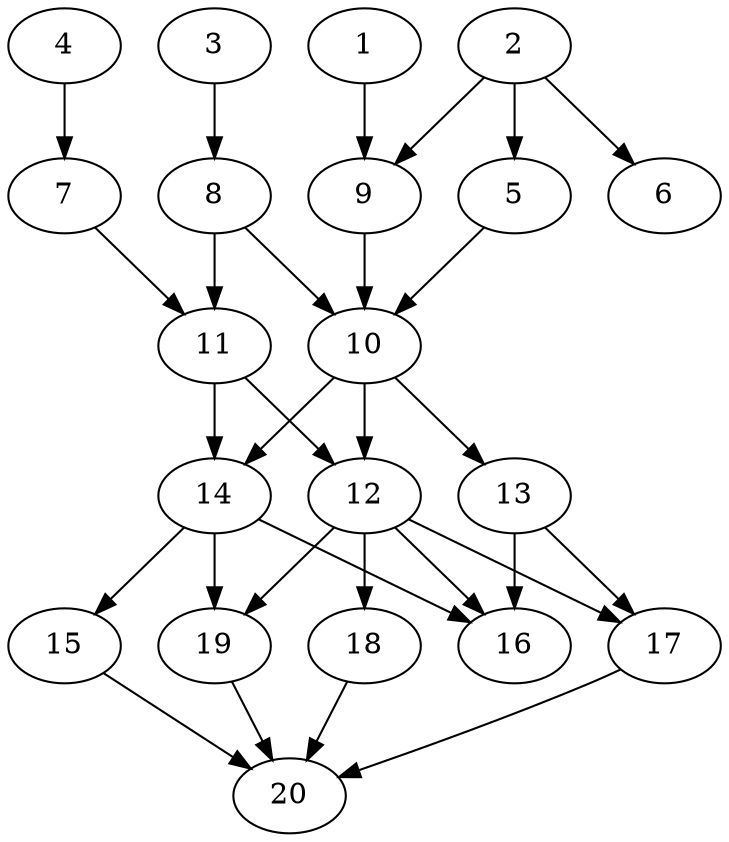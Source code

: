 // DAG automatically generated by daggen at Tue Jul 23 14:31:37 2019
// ./daggen --dot -n 20 --ccr 0.3 --fat 0.5 --regular 0.5 --density 0.8 --mindata 5242880 --maxdata 52428800 
digraph G {
  1 [size="25357653", alpha="0.09", expect_size="7607296"] 
  1 -> 9 [size ="7607296"]
  2 [size="66020693", alpha="0.07", expect_size="19806208"] 
  2 -> 5 [size ="19806208"]
  2 -> 6 [size ="19806208"]
  2 -> 9 [size ="19806208"]
  3 [size="78004907", alpha="0.20", expect_size="23401472"] 
  3 -> 8 [size ="23401472"]
  4 [size="28279467", alpha="0.05", expect_size="8483840"] 
  4 -> 7 [size ="8483840"]
  5 [size="50544640", alpha="0.20", expect_size="15163392"] 
  5 -> 10 [size ="15163392"]
  6 [size="58077867", alpha="0.16", expect_size="17423360"] 
  7 [size="71642453", alpha="0.13", expect_size="21492736"] 
  7 -> 11 [size ="21492736"]
  8 [size="100123307", alpha="0.16", expect_size="30036992"] 
  8 -> 10 [size ="30036992"]
  8 -> 11 [size ="30036992"]
  9 [size="118777173", alpha="0.14", expect_size="35633152"] 
  9 -> 10 [size ="35633152"]
  10 [size="125846187", alpha="0.11", expect_size="37753856"] 
  10 -> 12 [size ="37753856"]
  10 -> 13 [size ="37753856"]
  10 -> 14 [size ="37753856"]
  11 [size="170540373", alpha="0.19", expect_size="51162112"] 
  11 -> 12 [size ="51162112"]
  11 -> 14 [size ="51162112"]
  12 [size="86415360", alpha="0.15", expect_size="25924608"] 
  12 -> 16 [size ="25924608"]
  12 -> 17 [size ="25924608"]
  12 -> 18 [size ="25924608"]
  12 -> 19 [size ="25924608"]
  13 [size="144523947", alpha="0.18", expect_size="43357184"] 
  13 -> 16 [size ="43357184"]
  13 -> 17 [size ="43357184"]
  14 [size="143168853", alpha="0.08", expect_size="42950656"] 
  14 -> 15 [size ="42950656"]
  14 -> 16 [size ="42950656"]
  14 -> 19 [size ="42950656"]
  15 [size="23872853", alpha="0.03", expect_size="7161856"] 
  15 -> 20 [size ="7161856"]
  16 [size="23794347", alpha="0.07", expect_size="7138304"] 
  17 [size="150114987", alpha="0.03", expect_size="45034496"] 
  17 -> 20 [size ="45034496"]
  18 [size="94040747", alpha="0.14", expect_size="28212224"] 
  18 -> 20 [size ="28212224"]
  19 [size="59381760", alpha="0.19", expect_size="17814528"] 
  19 -> 20 [size ="17814528"]
  20 [size="166625280", alpha="0.11", expect_size="49987584"] 
}
